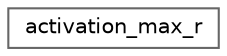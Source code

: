 digraph "Graphical Class Hierarchy"
{
 // LATEX_PDF_SIZE
  bgcolor="transparent";
  edge [fontname=Helvetica,fontsize=10,labelfontname=Helvetica,labelfontsize=10];
  node [fontname=Helvetica,fontsize=10,shape=box,height=0.2,width=0.4];
  rankdir="LR";
  Node0 [id="Node000000",label="activation_max_r",height=0.2,width=0.4,color="grey40", fillcolor="white", style="filled",URL="$structactivation__max__r.html",tooltip=" "];
}
